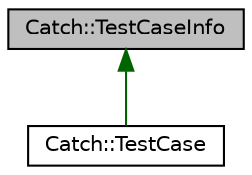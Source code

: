 digraph "Catch::TestCaseInfo"
{
  edge [fontname="Helvetica",fontsize="10",labelfontname="Helvetica",labelfontsize="10"];
  node [fontname="Helvetica",fontsize="10",shape=record];
  Node1 [label="Catch::TestCaseInfo",height=0.2,width=0.4,color="black", fillcolor="grey75", style="filled", fontcolor="black"];
  Node1 -> Node2 [dir="back",color="darkgreen",fontsize="10",style="solid",fontname="Helvetica"];
  Node2 [label="Catch::TestCase",height=0.2,width=0.4,color="black", fillcolor="white", style="filled",URL="$d6/df4/classCatch_1_1TestCase.html"];
}
